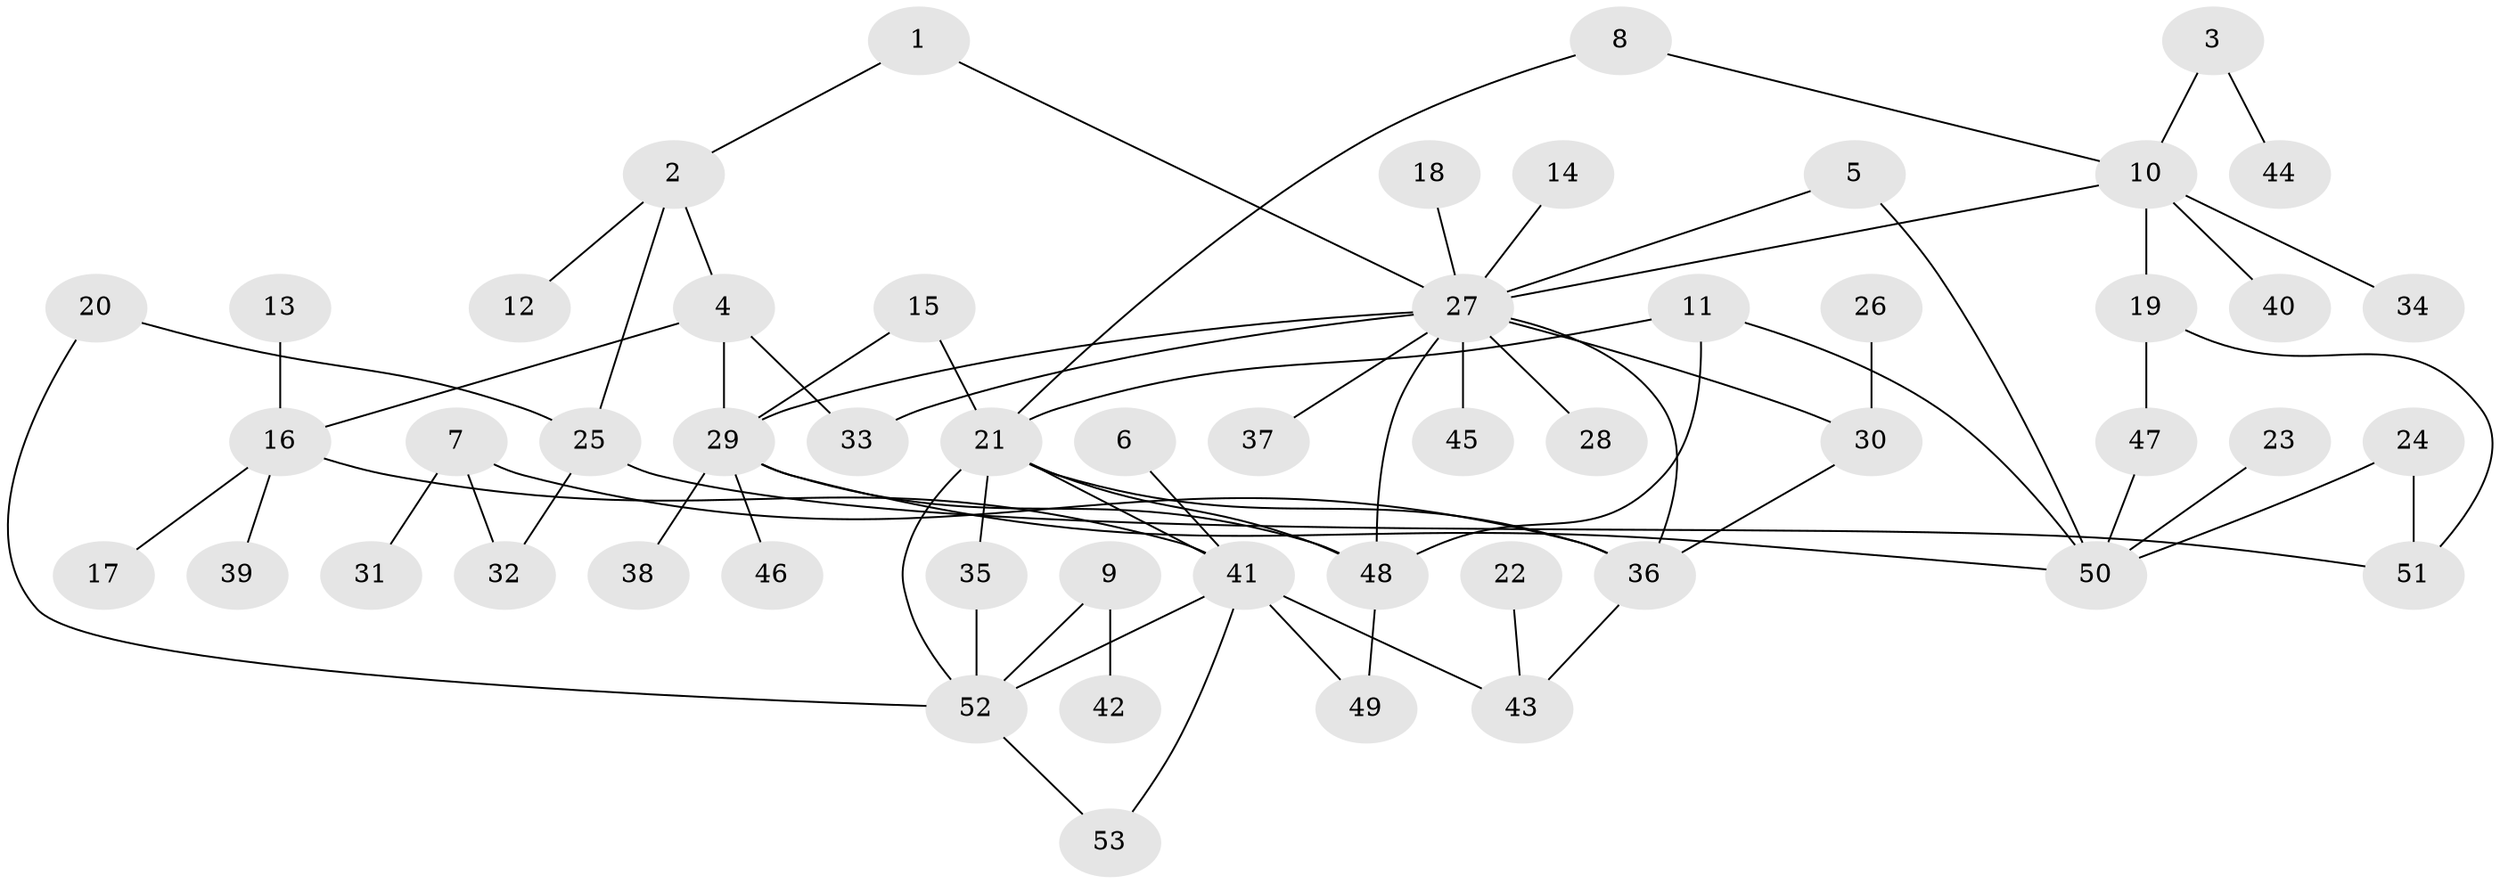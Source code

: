 // original degree distribution, {8: 0.02857142857142857, 1: 0.5142857142857142, 15: 0.009523809523809525, 6: 0.01904761904761905, 9: 0.01904761904761905, 10: 0.009523809523809525, 5: 0.0380952380952381, 2: 0.21904761904761905, 3: 0.0761904761904762, 4: 0.05714285714285714, 7: 0.009523809523809525}
// Generated by graph-tools (version 1.1) at 2025/36/03/04/25 23:36:56]
// undirected, 53 vertices, 73 edges
graph export_dot {
  node [color=gray90,style=filled];
  1;
  2;
  3;
  4;
  5;
  6;
  7;
  8;
  9;
  10;
  11;
  12;
  13;
  14;
  15;
  16;
  17;
  18;
  19;
  20;
  21;
  22;
  23;
  24;
  25;
  26;
  27;
  28;
  29;
  30;
  31;
  32;
  33;
  34;
  35;
  36;
  37;
  38;
  39;
  40;
  41;
  42;
  43;
  44;
  45;
  46;
  47;
  48;
  49;
  50;
  51;
  52;
  53;
  1 -- 2 [weight=1.0];
  1 -- 27 [weight=1.0];
  2 -- 4 [weight=1.0];
  2 -- 12 [weight=1.0];
  2 -- 25 [weight=1.0];
  3 -- 10 [weight=1.0];
  3 -- 44 [weight=1.0];
  4 -- 16 [weight=1.0];
  4 -- 29 [weight=1.0];
  4 -- 33 [weight=1.0];
  5 -- 27 [weight=1.0];
  5 -- 50 [weight=1.0];
  6 -- 41 [weight=1.0];
  7 -- 31 [weight=1.0];
  7 -- 32 [weight=1.0];
  7 -- 36 [weight=1.0];
  8 -- 10 [weight=1.0];
  8 -- 21 [weight=1.0];
  9 -- 42 [weight=1.0];
  9 -- 52 [weight=1.0];
  10 -- 19 [weight=1.0];
  10 -- 27 [weight=1.0];
  10 -- 34 [weight=1.0];
  10 -- 40 [weight=1.0];
  11 -- 21 [weight=1.0];
  11 -- 48 [weight=1.0];
  11 -- 50 [weight=1.0];
  13 -- 16 [weight=1.0];
  14 -- 27 [weight=1.0];
  15 -- 21 [weight=1.0];
  15 -- 29 [weight=1.0];
  16 -- 17 [weight=1.0];
  16 -- 39 [weight=1.0];
  16 -- 41 [weight=1.0];
  18 -- 27 [weight=1.0];
  19 -- 47 [weight=1.0];
  19 -- 51 [weight=1.0];
  20 -- 25 [weight=1.0];
  20 -- 52 [weight=1.0];
  21 -- 35 [weight=1.0];
  21 -- 36 [weight=1.0];
  21 -- 41 [weight=1.0];
  21 -- 48 [weight=1.0];
  21 -- 52 [weight=1.0];
  22 -- 43 [weight=1.0];
  23 -- 50 [weight=1.0];
  24 -- 50 [weight=1.0];
  24 -- 51 [weight=1.0];
  25 -- 32 [weight=1.0];
  25 -- 51 [weight=1.0];
  26 -- 30 [weight=1.0];
  27 -- 28 [weight=1.0];
  27 -- 29 [weight=1.0];
  27 -- 30 [weight=1.0];
  27 -- 33 [weight=1.0];
  27 -- 36 [weight=1.0];
  27 -- 37 [weight=1.0];
  27 -- 45 [weight=1.0];
  27 -- 48 [weight=1.0];
  29 -- 38 [weight=1.0];
  29 -- 46 [weight=1.0];
  29 -- 48 [weight=2.0];
  29 -- 50 [weight=1.0];
  30 -- 36 [weight=1.0];
  35 -- 52 [weight=1.0];
  36 -- 43 [weight=2.0];
  41 -- 43 [weight=1.0];
  41 -- 49 [weight=1.0];
  41 -- 52 [weight=1.0];
  41 -- 53 [weight=1.0];
  47 -- 50 [weight=1.0];
  48 -- 49 [weight=1.0];
  52 -- 53 [weight=1.0];
}

